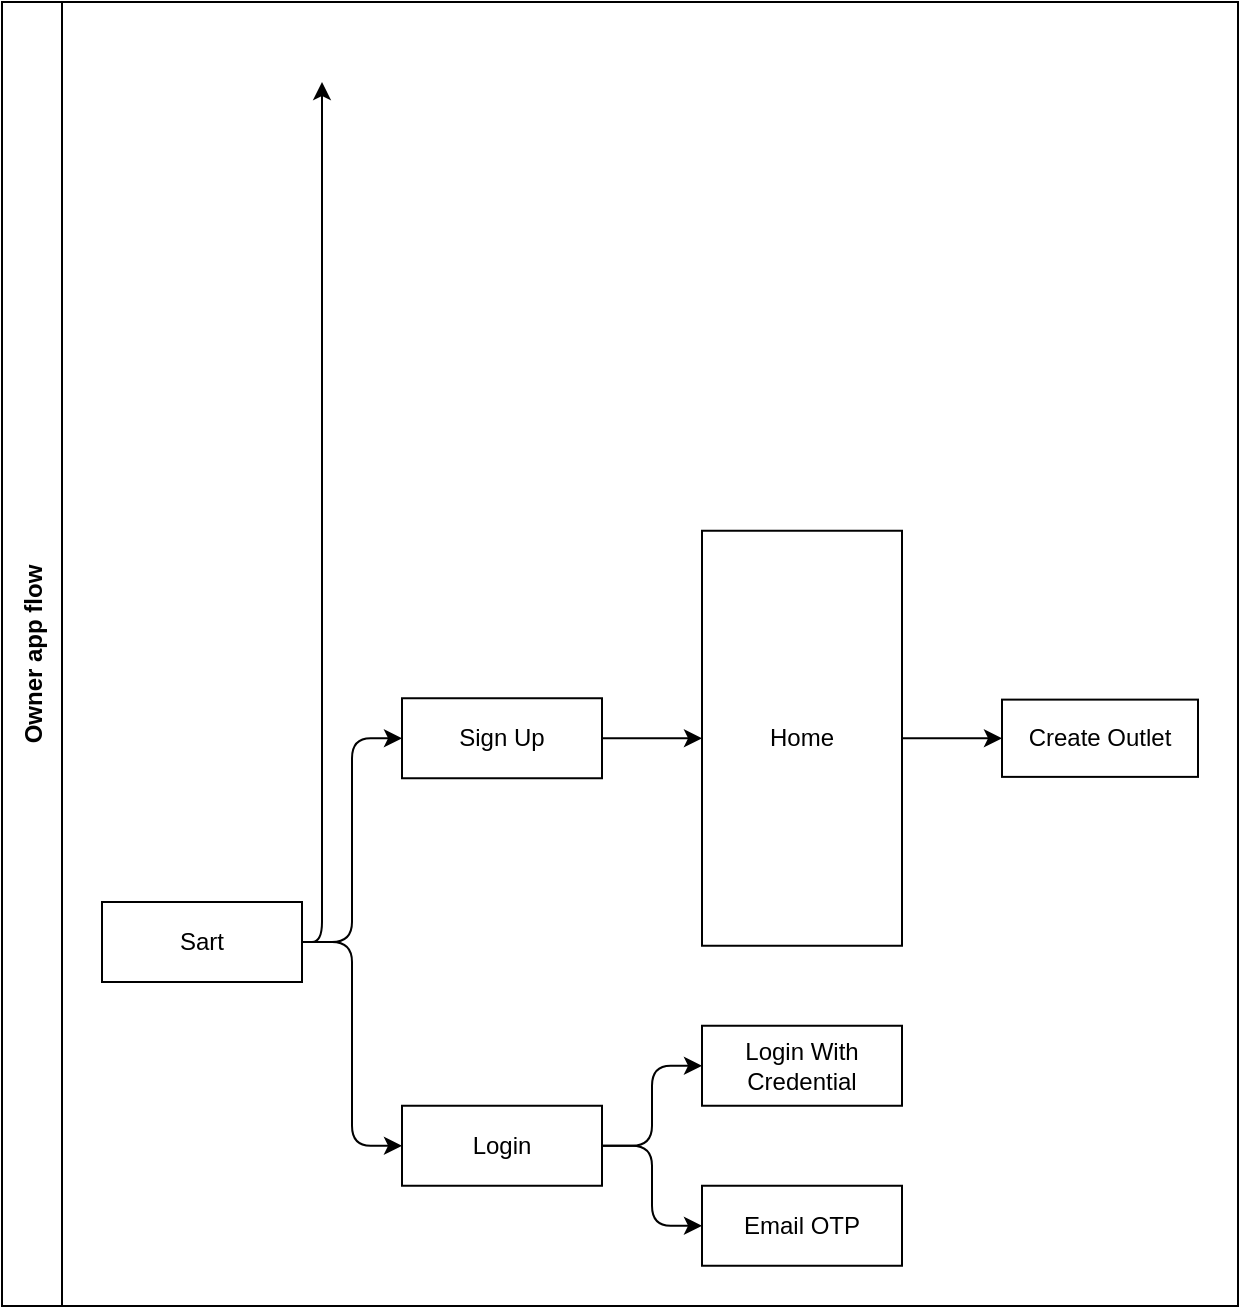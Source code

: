 <mxfile version="25.0.3">
  <diagram name="Page-1" id="nn2_iX7rAeVFgC2DP8zu">
    <mxGraphModel dx="819" dy="454" grid="1" gridSize="10" guides="1" tooltips="1" connect="1" arrows="1" fold="1" page="1" pageScale="1" pageWidth="827" pageHeight="1169" math="0" shadow="0">
      <root>
        <mxCell id="0" />
        <mxCell id="1" parent="0" />
        <mxCell id="GRMFtZGAj5YZ1t8Szxvn-36" value="Owner app flow" style="swimlane;startSize=30;horizontal=0;childLayout=treeLayout;horizontalTree=1;sortEdges=1;resizable=0;containerType=tree;fontSize=12;" vertex="1" parent="1">
          <mxGeometry x="30" y="50" width="618" height="652" as="geometry" />
        </mxCell>
        <mxCell id="GRMFtZGAj5YZ1t8Szxvn-37" value="Sart" style="whiteSpace=wrap;html=1;" vertex="1" parent="GRMFtZGAj5YZ1t8Szxvn-36">
          <mxGeometry x="50" y="450" width="100" height="40" as="geometry" />
        </mxCell>
        <mxCell id="GRMFtZGAj5YZ1t8Szxvn-38" value="Sign Up" style="whiteSpace=wrap;html=1;" vertex="1" parent="GRMFtZGAj5YZ1t8Szxvn-36">
          <mxGeometry x="200" y="348.125" width="100" height="40" as="geometry" />
        </mxCell>
        <mxCell id="GRMFtZGAj5YZ1t8Szxvn-39" value="" style="edgeStyle=elbowEdgeStyle;elbow=horizontal;html=1;rounded=1;curved=0;sourcePerimeterSpacing=0;targetPerimeterSpacing=0;startSize=6;endSize=6;" edge="1" parent="GRMFtZGAj5YZ1t8Szxvn-36" source="GRMFtZGAj5YZ1t8Szxvn-37" target="GRMFtZGAj5YZ1t8Szxvn-38">
          <mxGeometry relative="1" as="geometry" />
        </mxCell>
        <mxCell id="GRMFtZGAj5YZ1t8Szxvn-40" value="Login" style="whiteSpace=wrap;html=1;" vertex="1" parent="GRMFtZGAj5YZ1t8Szxvn-36">
          <mxGeometry x="200" y="551.875" width="100" height="40" as="geometry" />
        </mxCell>
        <mxCell id="GRMFtZGAj5YZ1t8Szxvn-41" value="" style="edgeStyle=elbowEdgeStyle;elbow=horizontal;html=1;rounded=1;curved=0;sourcePerimeterSpacing=0;targetPerimeterSpacing=0;startSize=6;endSize=6;" edge="1" parent="GRMFtZGAj5YZ1t8Szxvn-36" source="GRMFtZGAj5YZ1t8Szxvn-37" target="GRMFtZGAj5YZ1t8Szxvn-40">
          <mxGeometry relative="1" as="geometry" />
        </mxCell>
        <mxCell id="GRMFtZGAj5YZ1t8Szxvn-45" value="" style="edgeStyle=elbowEdgeStyle;elbow=horizontal;html=1;rounded=1;curved=0;sourcePerimeterSpacing=0;targetPerimeterSpacing=0;startSize=6;endSize=6;" edge="1" target="GRMFtZGAj5YZ1t8Szxvn-46" source="GRMFtZGAj5YZ1t8Szxvn-40" parent="GRMFtZGAj5YZ1t8Szxvn-36">
          <mxGeometry relative="1" as="geometry">
            <mxPoint x="180" y="20" as="sourcePoint" />
          </mxGeometry>
        </mxCell>
        <mxCell id="GRMFtZGAj5YZ1t8Szxvn-46" value="Login With Credential" style="whiteSpace=wrap;html=1;" vertex="1" parent="GRMFtZGAj5YZ1t8Szxvn-36">
          <mxGeometry x="350" y="511.875" width="100" height="40" as="geometry" />
        </mxCell>
        <mxCell id="GRMFtZGAj5YZ1t8Szxvn-47" value="" style="edgeStyle=elbowEdgeStyle;elbow=horizontal;html=1;rounded=1;curved=0;sourcePerimeterSpacing=0;targetPerimeterSpacing=0;startSize=6;endSize=6;exitX=1;exitY=0.5;exitDx=0;exitDy=0;" edge="1" parent="GRMFtZGAj5YZ1t8Szxvn-36" source="GRMFtZGAj5YZ1t8Szxvn-37">
          <mxGeometry relative="1" as="geometry">
            <mxPoint x="160" y="-20" as="sourcePoint" />
            <mxPoint x="160" y="40" as="targetPoint" />
            <Array as="points">
              <mxPoint x="160" y="20" />
            </Array>
          </mxGeometry>
        </mxCell>
        <mxCell id="GRMFtZGAj5YZ1t8Szxvn-54" value="" style="edgeStyle=elbowEdgeStyle;elbow=horizontal;html=1;rounded=1;curved=0;sourcePerimeterSpacing=0;targetPerimeterSpacing=0;startSize=6;endSize=6;" edge="1" target="GRMFtZGAj5YZ1t8Szxvn-55" source="GRMFtZGAj5YZ1t8Szxvn-40" parent="GRMFtZGAj5YZ1t8Szxvn-36">
          <mxGeometry relative="1" as="geometry">
            <mxPoint x="180" y="280" as="sourcePoint" />
          </mxGeometry>
        </mxCell>
        <mxCell id="GRMFtZGAj5YZ1t8Szxvn-55" value="Email OTP" style="whiteSpace=wrap;html=1;" vertex="1" parent="GRMFtZGAj5YZ1t8Szxvn-36">
          <mxGeometry x="350" y="591.875" width="100" height="40" as="geometry" />
        </mxCell>
        <mxCell id="GRMFtZGAj5YZ1t8Szxvn-56" value="" style="edgeStyle=elbowEdgeStyle;elbow=horizontal;html=1;rounded=1;curved=0;sourcePerimeterSpacing=0;targetPerimeterSpacing=0;startSize=6;endSize=6;" edge="1" target="GRMFtZGAj5YZ1t8Szxvn-57" source="GRMFtZGAj5YZ1t8Szxvn-38" parent="GRMFtZGAj5YZ1t8Szxvn-36">
          <mxGeometry relative="1" as="geometry">
            <mxPoint x="180" y="280" as="sourcePoint" />
          </mxGeometry>
        </mxCell>
        <mxCell id="GRMFtZGAj5YZ1t8Szxvn-57" value="Home" style="whiteSpace=wrap;html=1;" vertex="1" parent="GRMFtZGAj5YZ1t8Szxvn-36">
          <mxGeometry x="350" y="264.375" width="100" height="207.5" as="geometry" />
        </mxCell>
        <mxCell id="GRMFtZGAj5YZ1t8Szxvn-58" value="" style="edgeStyle=elbowEdgeStyle;elbow=horizontal;html=1;rounded=1;curved=0;sourcePerimeterSpacing=0;targetPerimeterSpacing=0;startSize=6;endSize=6;" edge="1" target="GRMFtZGAj5YZ1t8Szxvn-59" source="GRMFtZGAj5YZ1t8Szxvn-57" parent="GRMFtZGAj5YZ1t8Szxvn-36">
          <mxGeometry relative="1" as="geometry">
            <mxPoint x="330" y="418" as="sourcePoint" />
          </mxGeometry>
        </mxCell>
        <mxCell id="GRMFtZGAj5YZ1t8Szxvn-59" value="Create Outlet" style="whiteSpace=wrap;html=1;" vertex="1" parent="GRMFtZGAj5YZ1t8Szxvn-36">
          <mxGeometry x="500" y="348.81" width="98" height="38.63" as="geometry" />
        </mxCell>
        <mxCell id="GRMFtZGAj5YZ1t8Szxvn-60" style="edgeStyle=orthogonalEdgeStyle;rounded=0;orthogonalLoop=1;jettySize=auto;html=1;exitX=0.5;exitY=1;exitDx=0;exitDy=0;" edge="1" parent="GRMFtZGAj5YZ1t8Szxvn-36" source="GRMFtZGAj5YZ1t8Szxvn-59" target="GRMFtZGAj5YZ1t8Szxvn-59">
          <mxGeometry relative="1" as="geometry" />
        </mxCell>
      </root>
    </mxGraphModel>
  </diagram>
</mxfile>
